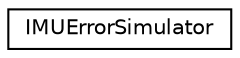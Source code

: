 digraph "Graphical Class Hierarchy"
{
 // LATEX_PDF_SIZE
  edge [fontname="Helvetica",fontsize="10",labelfontname="Helvetica",labelfontsize="10"];
  node [fontname="Helvetica",fontsize="10",shape=record];
  rankdir="LR";
  Node0 [label="IMUErrorSimulator",height=0.2,width=0.4,color="black", fillcolor="white", style="filled",URL="$classIMUErrorSimulator.html",tooltip=" "];
}
